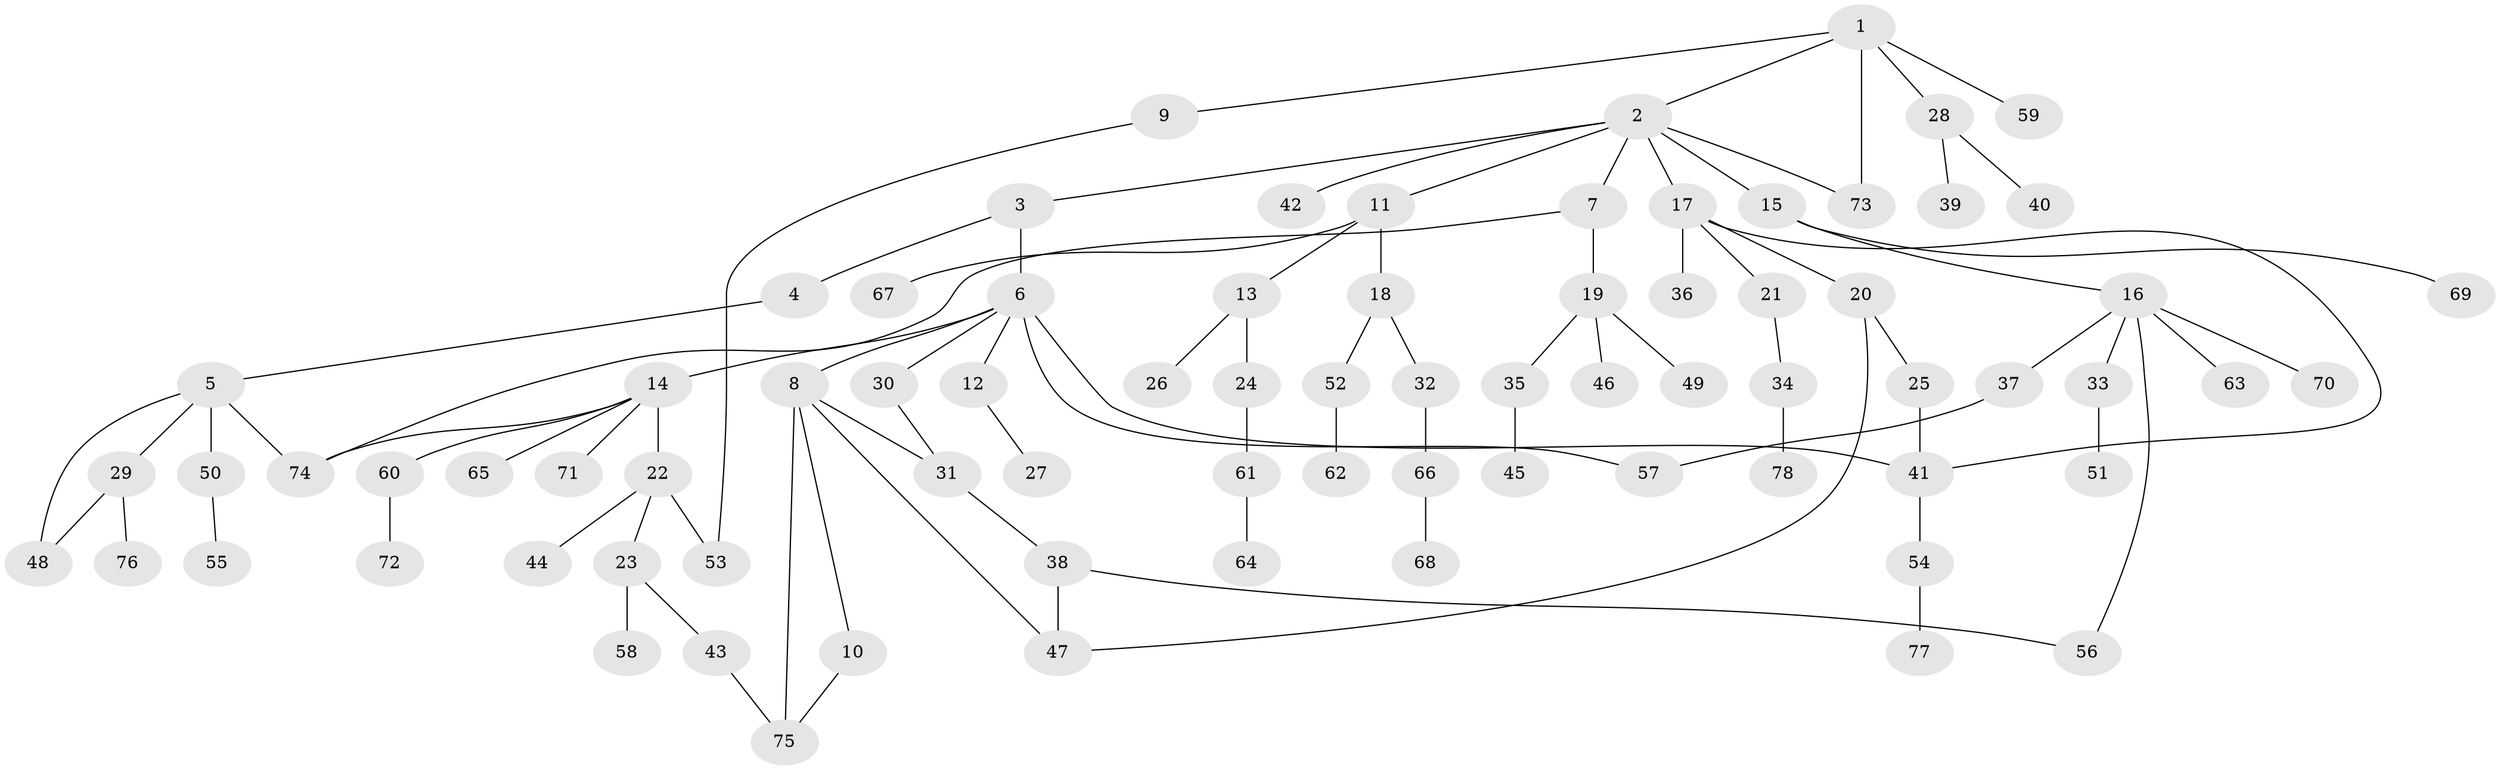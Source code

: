// Generated by graph-tools (version 1.1) at 2025/42/03/09/25 04:42:08]
// undirected, 78 vertices, 91 edges
graph export_dot {
graph [start="1"]
  node [color=gray90,style=filled];
  1;
  2;
  3;
  4;
  5;
  6;
  7;
  8;
  9;
  10;
  11;
  12;
  13;
  14;
  15;
  16;
  17;
  18;
  19;
  20;
  21;
  22;
  23;
  24;
  25;
  26;
  27;
  28;
  29;
  30;
  31;
  32;
  33;
  34;
  35;
  36;
  37;
  38;
  39;
  40;
  41;
  42;
  43;
  44;
  45;
  46;
  47;
  48;
  49;
  50;
  51;
  52;
  53;
  54;
  55;
  56;
  57;
  58;
  59;
  60;
  61;
  62;
  63;
  64;
  65;
  66;
  67;
  68;
  69;
  70;
  71;
  72;
  73;
  74;
  75;
  76;
  77;
  78;
  1 -- 2;
  1 -- 9;
  1 -- 28;
  1 -- 59;
  1 -- 73;
  2 -- 3;
  2 -- 7;
  2 -- 11;
  2 -- 15;
  2 -- 17;
  2 -- 42;
  2 -- 73;
  3 -- 4;
  3 -- 6;
  4 -- 5;
  5 -- 29;
  5 -- 50;
  5 -- 74;
  5 -- 48;
  6 -- 8;
  6 -- 12;
  6 -- 14;
  6 -- 30;
  6 -- 57;
  6 -- 41;
  7 -- 19;
  7 -- 74;
  8 -- 10;
  8 -- 47;
  8 -- 31;
  8 -- 75;
  9 -- 53;
  10 -- 75;
  11 -- 13;
  11 -- 18;
  11 -- 67;
  12 -- 27;
  13 -- 24;
  13 -- 26;
  14 -- 22;
  14 -- 60;
  14 -- 65;
  14 -- 71;
  14 -- 74;
  15 -- 16;
  15 -- 69;
  16 -- 33;
  16 -- 37;
  16 -- 56;
  16 -- 63;
  16 -- 70;
  17 -- 20;
  17 -- 21;
  17 -- 36;
  17 -- 41;
  18 -- 32;
  18 -- 52;
  19 -- 35;
  19 -- 46;
  19 -- 49;
  20 -- 25;
  20 -- 47;
  21 -- 34;
  22 -- 23;
  22 -- 44;
  22 -- 53;
  23 -- 43;
  23 -- 58;
  24 -- 61;
  25 -- 41;
  28 -- 39;
  28 -- 40;
  29 -- 48;
  29 -- 76;
  30 -- 31;
  31 -- 38;
  32 -- 66;
  33 -- 51;
  34 -- 78;
  35 -- 45;
  37 -- 57;
  38 -- 56;
  38 -- 47;
  41 -- 54;
  43 -- 75;
  50 -- 55;
  52 -- 62;
  54 -- 77;
  60 -- 72;
  61 -- 64;
  66 -- 68;
}
